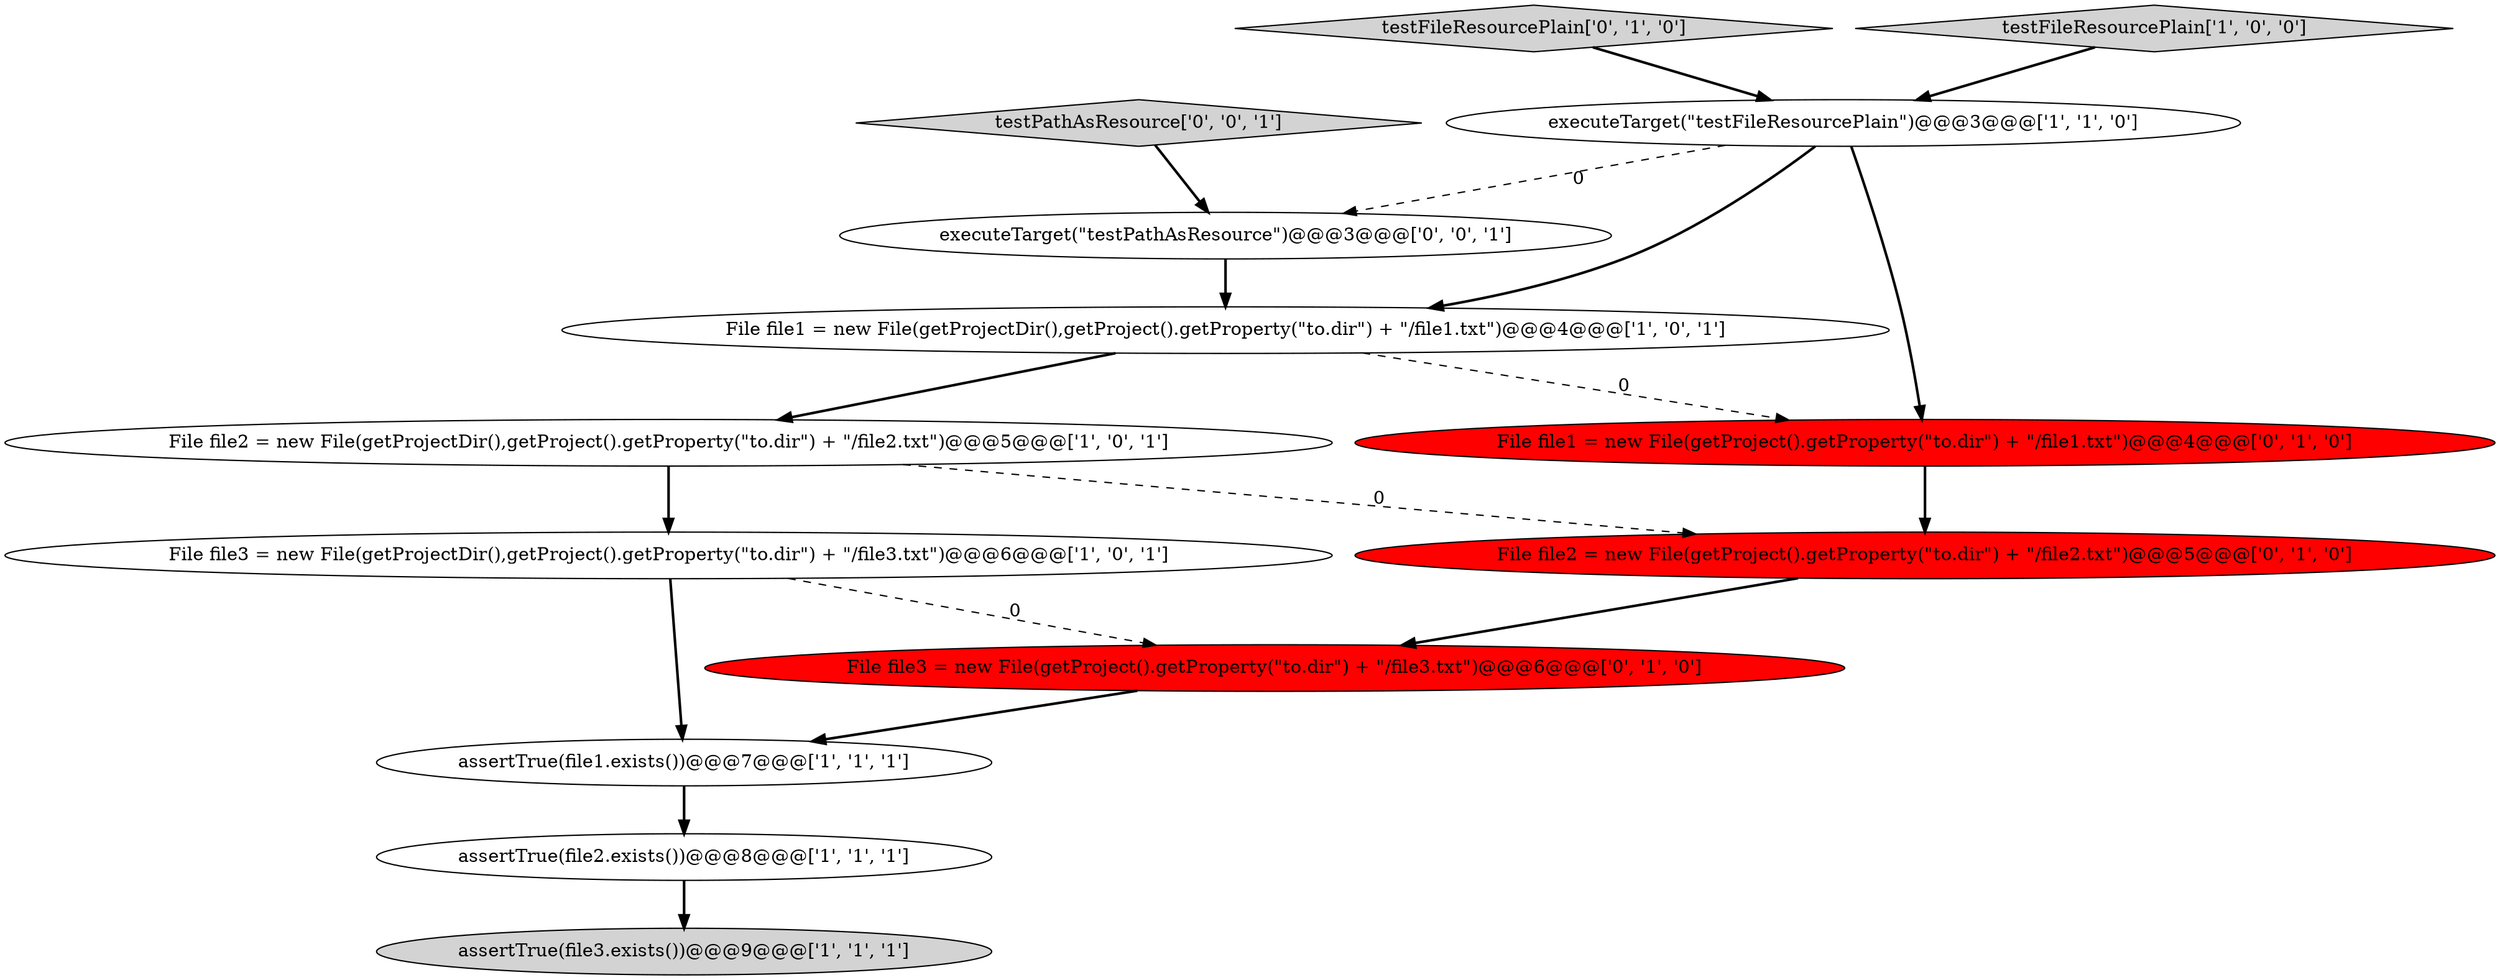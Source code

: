digraph {
12 [style = filled, label = "executeTarget(\"testPathAsResource\")@@@3@@@['0', '0', '1']", fillcolor = white, shape = ellipse image = "AAA0AAABBB3BBB"];
7 [style = filled, label = "assertTrue(file3.exists())@@@9@@@['1', '1', '1']", fillcolor = lightgray, shape = ellipse image = "AAA0AAABBB1BBB"];
11 [style = filled, label = "File file2 = new File(getProject().getProperty(\"to.dir\") + \"/file2.txt\")@@@5@@@['0', '1', '0']", fillcolor = red, shape = ellipse image = "AAA1AAABBB2BBB"];
10 [style = filled, label = "File file3 = new File(getProject().getProperty(\"to.dir\") + \"/file3.txt\")@@@6@@@['0', '1', '0']", fillcolor = red, shape = ellipse image = "AAA1AAABBB2BBB"];
4 [style = filled, label = "assertTrue(file1.exists())@@@7@@@['1', '1', '1']", fillcolor = white, shape = ellipse image = "AAA0AAABBB1BBB"];
1 [style = filled, label = "File file1 = new File(getProjectDir(),getProject().getProperty(\"to.dir\") + \"/file1.txt\")@@@4@@@['1', '0', '1']", fillcolor = white, shape = ellipse image = "AAA0AAABBB1BBB"];
0 [style = filled, label = "File file2 = new File(getProjectDir(),getProject().getProperty(\"to.dir\") + \"/file2.txt\")@@@5@@@['1', '0', '1']", fillcolor = white, shape = ellipse image = "AAA0AAABBB1BBB"];
13 [style = filled, label = "testPathAsResource['0', '0', '1']", fillcolor = lightgray, shape = diamond image = "AAA0AAABBB3BBB"];
2 [style = filled, label = "executeTarget(\"testFileResourcePlain\")@@@3@@@['1', '1', '0']", fillcolor = white, shape = ellipse image = "AAA0AAABBB1BBB"];
5 [style = filled, label = "assertTrue(file2.exists())@@@8@@@['1', '1', '1']", fillcolor = white, shape = ellipse image = "AAA0AAABBB1BBB"];
9 [style = filled, label = "testFileResourcePlain['0', '1', '0']", fillcolor = lightgray, shape = diamond image = "AAA0AAABBB2BBB"];
6 [style = filled, label = "File file3 = new File(getProjectDir(),getProject().getProperty(\"to.dir\") + \"/file3.txt\")@@@6@@@['1', '0', '1']", fillcolor = white, shape = ellipse image = "AAA0AAABBB1BBB"];
3 [style = filled, label = "testFileResourcePlain['1', '0', '0']", fillcolor = lightgray, shape = diamond image = "AAA0AAABBB1BBB"];
8 [style = filled, label = "File file1 = new File(getProject().getProperty(\"to.dir\") + \"/file1.txt\")@@@4@@@['0', '1', '0']", fillcolor = red, shape = ellipse image = "AAA1AAABBB2BBB"];
5->7 [style = bold, label=""];
6->4 [style = bold, label=""];
1->8 [style = dashed, label="0"];
2->12 [style = dashed, label="0"];
0->11 [style = dashed, label="0"];
13->12 [style = bold, label=""];
1->0 [style = bold, label=""];
3->2 [style = bold, label=""];
8->11 [style = bold, label=""];
0->6 [style = bold, label=""];
4->5 [style = bold, label=""];
11->10 [style = bold, label=""];
2->1 [style = bold, label=""];
9->2 [style = bold, label=""];
12->1 [style = bold, label=""];
2->8 [style = bold, label=""];
6->10 [style = dashed, label="0"];
10->4 [style = bold, label=""];
}
